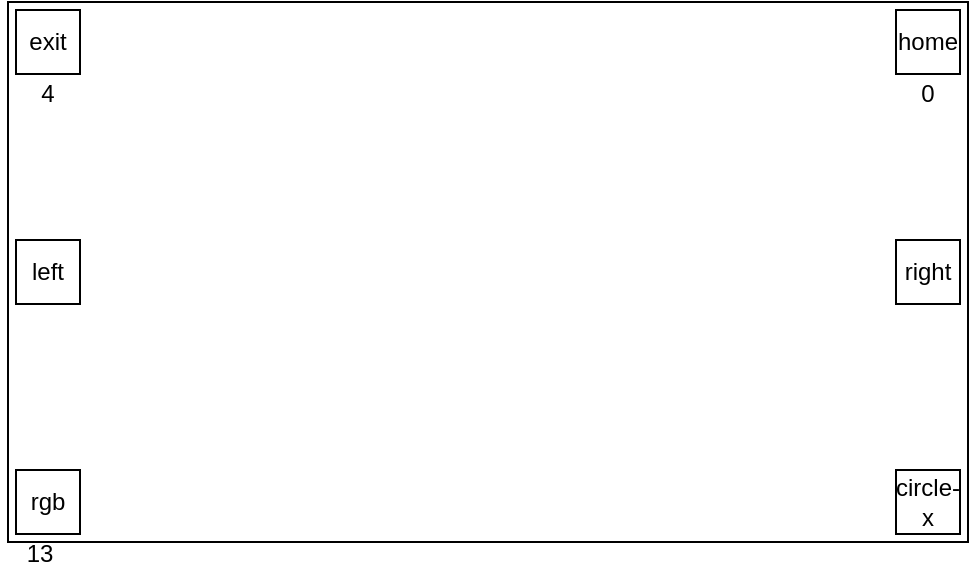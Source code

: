 <mxfile version="14.1.8" type="github">
  <diagram id="b4HytHOgQFnpIcy0XCGW" name="Page-1">
    <mxGraphModel dx="2249" dy="763" grid="1" gridSize="10" guides="1" tooltips="1" connect="1" arrows="1" fold="1" page="1" pageScale="1" pageWidth="827" pageHeight="1169" math="0" shadow="0">
      <root>
        <mxCell id="0" />
        <mxCell id="1" parent="0" />
        <mxCell id="auDUYgWCAPyuWFgfSYrA-1" value="" style="rounded=0;whiteSpace=wrap;html=1;" parent="1" vertex="1">
          <mxGeometry width="480" height="270" as="geometry" />
        </mxCell>
        <mxCell id="auDUYgWCAPyuWFgfSYrA-2" value="rgb" style="whiteSpace=wrap;html=1;aspect=fixed;" parent="1" vertex="1">
          <mxGeometry x="4" y="234" width="32" height="32" as="geometry" />
        </mxCell>
        <mxCell id="auDUYgWCAPyuWFgfSYrA-3" value="exit" style="whiteSpace=wrap;html=1;aspect=fixed;" parent="1" vertex="1">
          <mxGeometry x="4" y="4" width="32" height="32" as="geometry" />
        </mxCell>
        <mxCell id="auDUYgWCAPyuWFgfSYrA-4" value="4" style="text;html=1;strokeColor=none;fillColor=none;align=center;verticalAlign=middle;whiteSpace=wrap;rounded=0;" parent="1" vertex="1">
          <mxGeometry y="36" width="40" height="20" as="geometry" />
        </mxCell>
        <mxCell id="auDUYgWCAPyuWFgfSYrA-5" value="left" style="whiteSpace=wrap;html=1;aspect=fixed;" parent="1" vertex="1">
          <mxGeometry x="4" y="119" width="32" height="32" as="geometry" />
        </mxCell>
        <mxCell id="auDUYgWCAPyuWFgfSYrA-6" value="right" style="whiteSpace=wrap;html=1;aspect=fixed;" parent="1" vertex="1">
          <mxGeometry x="444" y="119" width="32" height="32" as="geometry" />
        </mxCell>
        <mxCell id="auDUYgWCAPyuWFgfSYrA-7" value="exit" style="whiteSpace=wrap;html=1;aspect=fixed;" parent="1" vertex="1">
          <mxGeometry x="444" y="4" width="32" height="32" as="geometry" />
        </mxCell>
        <mxCell id="auDUYgWCAPyuWFgfSYrA-8" value="home" style="whiteSpace=wrap;html=1;aspect=fixed;" parent="1" vertex="1">
          <mxGeometry x="444" y="4" width="32" height="32" as="geometry" />
        </mxCell>
        <mxCell id="auDUYgWCAPyuWFgfSYrA-9" value="exit" style="whiteSpace=wrap;html=1;aspect=fixed;" parent="1" vertex="1">
          <mxGeometry x="4" y="4" width="32" height="32" as="geometry" />
        </mxCell>
        <mxCell id="auDUYgWCAPyuWFgfSYrA-10" value="circle-x" style="whiteSpace=wrap;html=1;aspect=fixed;" parent="1" vertex="1">
          <mxGeometry x="444" y="234" width="32" height="32" as="geometry" />
        </mxCell>
        <mxCell id="auDUYgWCAPyuWFgfSYrA-11" value="0" style="text;html=1;strokeColor=none;fillColor=none;align=center;verticalAlign=middle;whiteSpace=wrap;rounded=0;" parent="1" vertex="1">
          <mxGeometry x="440" y="36" width="40" height="20" as="geometry" />
        </mxCell>
        <mxCell id="BcvRfB_jxWA17cG53pFb-1" value="13" style="text;html=1;strokeColor=none;fillColor=none;align=center;verticalAlign=middle;whiteSpace=wrap;rounded=0;" vertex="1" parent="1">
          <mxGeometry x="-4" y="266" width="40" height="20" as="geometry" />
        </mxCell>
      </root>
    </mxGraphModel>
  </diagram>
</mxfile>
